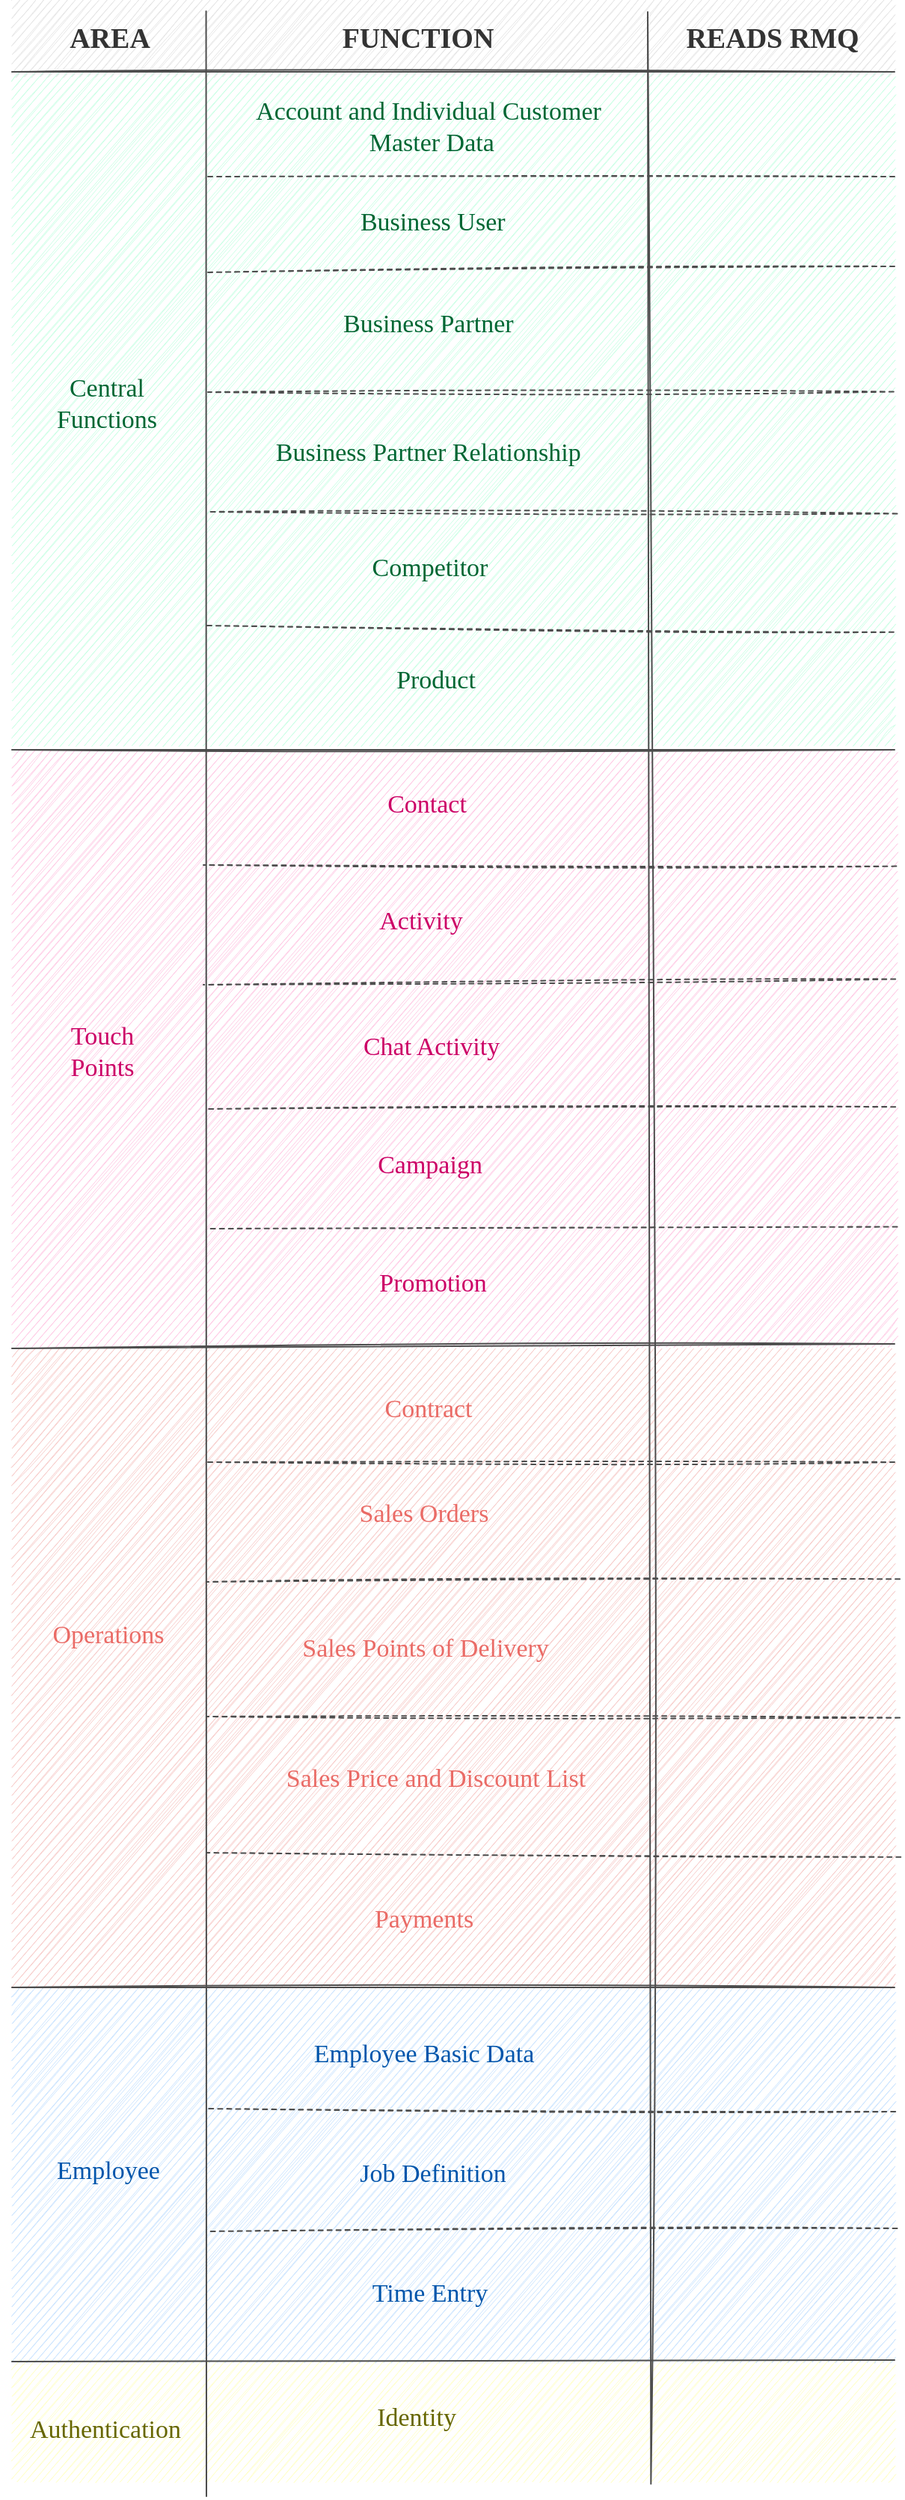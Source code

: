 <mxfile version="18.0.7" type="device"><diagram id="Dcf1bGSY21cH6raNNP4f" name="ページ1"><mxGraphModel dx="1833" dy="620" grid="1" gridSize="10" guides="1" tooltips="1" connect="1" arrows="1" fold="1" page="1" pageScale="1" pageWidth="827" pageHeight="1169" math="0" shadow="0"><root><mxCell id="0"/><mxCell id="1" parent="0"/><mxCell id="YIzICO1tVJjEdYqcaM1M-1" value="" style="rounded=0;whiteSpace=wrap;html=1;sketch=1;strokeColor=none;fillColor=#FFFFCC;" parent="1" vertex="1"><mxGeometry x="-180" y="1649" width="590" height="81" as="geometry"/></mxCell><mxCell id="YIzICO1tVJjEdYqcaM1M-2" value="" style="rounded=0;whiteSpace=wrap;html=1;sketch=1;strokeColor=none;fillColor=#CCE5FF;" parent="1" vertex="1"><mxGeometry x="-180" y="1400" width="590" height="250" as="geometry"/></mxCell><mxCell id="YIzICO1tVJjEdYqcaM1M-3" value="" style="rounded=0;whiteSpace=wrap;html=1;sketch=1;strokeColor=none;fillColor=#FFCCE6;" parent="1" vertex="1"><mxGeometry x="-180" y="573" width="590" height="397" as="geometry"/></mxCell><mxCell id="YIzICO1tVJjEdYqcaM1M-4" value="" style="rounded=0;whiteSpace=wrap;html=1;sketch=1;strokeColor=none;fillColor=#CCFFE6;" parent="1" vertex="1"><mxGeometry x="-180" y="120" width="590" height="450" as="geometry"/></mxCell><mxCell id="YIzICO1tVJjEdYqcaM1M-5" value="" style="rounded=0;whiteSpace=wrap;html=1;sketch=1;strokeColor=none;fillColor=#E6E6E6;" parent="1" vertex="1"><mxGeometry x="-180" y="72" width="590" height="51" as="geometry"/></mxCell><mxCell id="YIzICO1tVJjEdYqcaM1M-8" value="READS RMQ" style="text;html=1;align=center;verticalAlign=middle;resizable=0;points=[];autosize=1;strokeColor=none;fillColor=none;fontFamily=Gloria Hallelujah;fontSource=https%3A%2F%2Ffonts.googleapis.com%2Fcss%3Ffamily%3DGloria%2BHallelujah;fontStyle=1;fontSize=19;fontColor=#333333;" parent="1" vertex="1"><mxGeometry x="263" y="83" width="130" height="30" as="geometry"/></mxCell><mxCell id="YIzICO1tVJjEdYqcaM1M-9" value="&lt;span style=&quot;color: rgba(0 , 0 , 0 , 0) ; font-family: monospace ; font-size: 0px&quot;&gt;%3CmxGraphModel%3E%3Croot%3E%3CmxCell%20id%3D%220%22%2F%3E%3CmxCell%20id%3D%221%22%20parent%3D%220%22%2F%3E%3CmxCell%20id%3D%222%22%20value%3D%22Physical%20Inventory%20Document%22%20style%3D%22text%3Bhtml%3D1%3Balign%3Dcenter%3BverticalAlign%3Dmiddle%3Bresizable%3D0%3Bpoints%3D%5B%5D%3Bautosize%3D1%3BstrokeColor%3Dnone%3BfillColor%3Dnone%3BfontSize%3D17%3BfontFamily%3DGloria%20Hallelujah%3BfontColor%3D%23EA6B66%3B%22%20vertex%3D%221%22%20parent%3D%221%22%3E%3CmxGeometry%20x%3D%22-27%22%20y%3D%221059%22%20width%3D%22248%22%20height%3D%2224%22%20as%3D%22geometry%22%2F%3E%3C%2FmxCell%3E%3C%2Froot%3E%3C%2FmxGraphModel%3E&lt;/span&gt;&lt;span style=&quot;color: rgba(0 , 0 , 0 , 0) ; font-family: monospace ; font-size: 0px&quot;&gt;%3CmxGraphModel%3E%3Croot%3E%3CmxCell%20id%3D%220%22%2F%3E%3CmxCell%20id%3D%221%22%20parent%3D%220%22%2F%3E%3CmxCell%20id%3D%222%22%20value%3D%22Physical%20Inventory%20Document%22%20style%3D%22text%3Bhtml%3D1%3Balign%3Dcenter%3BverticalAlign%3Dmiddle%3Bresizable%3D0%3Bpoints%3D%5B%5D%3Bautosize%3D1%3BstrokeColor%3Dnone%3BfillColor%3Dnone%3BfontSize%3D17%3BfontFamily%3DGloria%20Hallelujah%3BfontColor%3D%23EA6B66%3B%22%20vertex%3D%221%22%20parent%3D%221%22%3E%3CmxGeometry%20x%3D%22-27%22%20y%3D%221059%22%20width%3D%22248%22%20height%3D%2224%22%20as%3D%22geometry%22%2F%3E%3C%2FmxCell%3E%3C%2Froot%3E%3C%2FmxGraphModel%3E&lt;/span&gt;" style="rounded=0;whiteSpace=wrap;html=1;sketch=1;strokeColor=none;fillColor=#f8cecc;fontFamily=Gloria Hallelujah;fontSource=https%3A%2F%2Ffonts.googleapis.com%2Fcss%3Ffamily%3DGloria%2BHallelujah;" parent="1" vertex="1"><mxGeometry x="-180" y="973" width="590" height="427" as="geometry"/></mxCell><mxCell id="YIzICO1tVJjEdYqcaM1M-10" value="Operations" style="text;html=1;align=center;verticalAlign=middle;resizable=0;points=[];autosize=1;strokeColor=none;fillColor=none;fontSize=17;fontFamily=Gloria Hallelujah;fontColor=#EA6B66;" parent="1" vertex="1"><mxGeometry x="-166" y="1150" width="100" height="30" as="geometry"/></mxCell><mxCell id="YIzICO1tVJjEdYqcaM1M-12" value="FUNCTION" style="text;html=1;align=center;verticalAlign=middle;resizable=0;points=[];autosize=1;strokeColor=none;fillColor=none;fontFamily=Gloria Hallelujah;fontSource=https%3A%2F%2Ffonts.googleapis.com%2Fcss%3Ffamily%3DGloria%2BHallelujah;fontStyle=1;fontSize=19;fontColor=#333333;" parent="1" vertex="1"><mxGeometry x="31" y="82.5" width="120" height="30" as="geometry"/></mxCell><mxCell id="YIzICO1tVJjEdYqcaM1M-13" value="Touch&lt;br&gt;Points" style="text;html=1;align=center;verticalAlign=middle;resizable=0;points=[];autosize=1;strokeColor=none;fillColor=none;fontSize=17;fontFamily=Gloria Hallelujah;fontColor=#CC0066;" parent="1" vertex="1"><mxGeometry x="-150" y="749.5" width="60" height="50" as="geometry"/></mxCell><mxCell id="YIzICO1tVJjEdYqcaM1M-14" value="" style="endArrow=none;html=1;rounded=0;sketch=1;fontFamily=Gloria Hallelujah;fontSource=https%3A%2F%2Ffonts.googleapis.com%2Fcss%3Ffamily%3DGloria%2BHallelujah;fontSize=17;fontColor=#333333;strokeColor=#4D4D4D;strokeWidth=1;exitX=1;exitY=1;exitDx=0;exitDy=0;" parent="1" edge="1" source="YIzICO1tVJjEdYqcaM1M-3"><mxGeometry width="50" height="50" relative="1" as="geometry"><mxPoint x="910.18" y="973.02" as="sourcePoint"/><mxPoint x="-180" y="973" as="targetPoint"/></mxGeometry></mxCell><mxCell id="YIzICO1tVJjEdYqcaM1M-15" value="Contract" style="text;html=1;align=center;verticalAlign=middle;resizable=0;points=[];autosize=1;strokeColor=none;fillColor=none;fontSize=17;fontFamily=Gloria Hallelujah;fontColor=#EA6B66;" parent="1" vertex="1"><mxGeometry x="53" y="999" width="90" height="30" as="geometry"/></mxCell><mxCell id="YIzICO1tVJjEdYqcaM1M-16" value="AREA" style="text;html=1;align=center;verticalAlign=middle;resizable=0;points=[];autosize=1;strokeColor=none;fillColor=none;fontFamily=Gloria Hallelujah;fontSource=https%3A%2F%2Ffonts.googleapis.com%2Fcss%3Ffamily%3DGloria%2BHallelujah;fontStyle=1;fontSize=19;fontColor=#333333;" parent="1" vertex="1"><mxGeometry x="-150" y="82.5" width="70" height="30" as="geometry"/></mxCell><mxCell id="YIzICO1tVJjEdYqcaM1M-17" value="" style="endArrow=none;html=1;rounded=0;sketch=1;fontFamily=Gloria Hallelujah;fontSource=https%3A%2F%2Ffonts.googleapis.com%2Fcss%3Ffamily%3DGloria%2BHallelujah;fontSize=17;fontColor=#333333;strokeColor=#4D4D4D;strokeWidth=1;" parent="1" edge="1"><mxGeometry width="50" height="50" relative="1" as="geometry"><mxPoint x="410" y="120" as="sourcePoint"/><mxPoint x="-180" y="120" as="targetPoint"/></mxGeometry></mxCell><mxCell id="YIzICO1tVJjEdYqcaM1M-18" value="Central&lt;br&gt;Functions" style="text;html=1;align=center;verticalAlign=middle;resizable=0;points=[];autosize=1;strokeColor=none;fillColor=none;fontSize=17;fontFamily=Gloria Hallelujah;fontColor=#006633;labelBackgroundColor=none;" parent="1" vertex="1"><mxGeometry x="-160" y="320" width="86" height="44" as="geometry"/></mxCell><mxCell id="YIzICO1tVJjEdYqcaM1M-19" value="Business User&amp;nbsp;" style="text;html=1;align=center;verticalAlign=middle;resizable=0;points=[];autosize=1;strokeColor=none;fillColor=none;fontSize=17;fontFamily=Gloria Hallelujah;fontColor=#006633;labelBackgroundColor=none;" parent="1" vertex="1"><mxGeometry x="38.12" y="206" width="130" height="30" as="geometry"/></mxCell><mxCell id="YIzICO1tVJjEdYqcaM1M-20" value="" style="endArrow=none;html=1;rounded=0;sketch=1;fontFamily=Gloria Hallelujah;fontSource=https%3A%2F%2Ffonts.googleapis.com%2Fcss%3Ffamily%3DGloria%2BHallelujah;fontSize=17;fontColor=#333333;strokeColor=#4D4D4D;entryX=0;entryY=0;entryDx=0;entryDy=0;strokeWidth=1;dashed=1;exitX=1.001;exitY=0.601;exitDx=0;exitDy=0;exitPerimeter=0;" parent="1" edge="1" source="YIzICO1tVJjEdYqcaM1M-3"><mxGeometry width="50" height="50" relative="1" as="geometry"><mxPoint x="911" y="813.02" as="sourcePoint"/><mxPoint x="-49" y="813" as="targetPoint"/></mxGeometry></mxCell><mxCell id="YIzICO1tVJjEdYqcaM1M-21" value="Contact" style="text;html=1;align=center;verticalAlign=middle;resizable=0;points=[];autosize=1;strokeColor=none;fillColor=none;fontSize=17;fontFamily=Gloria Hallelujah;fontColor=#CC0066;" parent="1" vertex="1"><mxGeometry x="57" y="595" width="80" height="30" as="geometry"/></mxCell><mxCell id="YIzICO1tVJjEdYqcaM1M-22" value="Campaign" style="text;html=1;align=center;verticalAlign=middle;resizable=0;points=[];autosize=1;strokeColor=none;fillColor=none;fontSize=17;fontFamily=Gloria Hallelujah;fontColor=#CC0066;" parent="1" vertex="1"><mxGeometry x="54" y="836" width="90" height="30" as="geometry"/></mxCell><mxCell id="YIzICO1tVJjEdYqcaM1M-23" value="" style="endArrow=none;html=1;rounded=0;sketch=1;fontFamily=Gloria Hallelujah;fontSource=https%3A%2F%2Ffonts.googleapis.com%2Fcss%3Ffamily%3DGloria%2BHallelujah;fontSize=17;fontColor=#333333;strokeColor=#4D4D4D;entryX=0;entryY=0;entryDx=0;entryDy=0;strokeWidth=1;dashed=1;" parent="1" edge="1"><mxGeometry width="50" height="50" relative="1" as="geometry"><mxPoint x="410" y="250" as="sourcePoint"/><mxPoint x="-50" y="254" as="targetPoint"/></mxGeometry></mxCell><mxCell id="YIzICO1tVJjEdYqcaM1M-24" value="" style="endArrow=none;html=1;rounded=0;sketch=1;fontFamily=Gloria Hallelujah;fontSource=https%3A%2F%2Ffonts.googleapis.com%2Fcss%3Ffamily%3DGloria%2BHallelujah;fontSize=17;fontColor=#333333;strokeColor=#4D4D4D;entryX=0.113;entryY=0.01;entryDx=0;entryDy=0;entryPerimeter=0;strokeWidth=1;exitX=0.724;exitY=1.021;exitDx=0;exitDy=0;exitPerimeter=0;" parent="1" source="YIzICO1tVJjEdYqcaM1M-1" edge="1"><mxGeometry width="50" height="50" relative="1" as="geometry"><mxPoint x="245" y="1710" as="sourcePoint"/><mxPoint x="245.0" y="80.0" as="targetPoint"/></mxGeometry></mxCell><mxCell id="YIzICO1tVJjEdYqcaM1M-29" value="Business Partner&amp;nbsp;" style="text;html=1;align=center;verticalAlign=middle;resizable=0;points=[];autosize=1;strokeColor=none;fillColor=none;fontSize=17;fontFamily=Gloria Hallelujah;fontColor=#006633;labelBackgroundColor=none;" parent="1" vertex="1"><mxGeometry x="20.0" y="274" width="160" height="30" as="geometry"/></mxCell><mxCell id="YIzICO1tVJjEdYqcaM1M-33" value="" style="endArrow=none;html=1;rounded=0;sketch=1;fontFamily=Gloria Hallelujah;fontSource=https%3A%2F%2Ffonts.googleapis.com%2Fcss%3Ffamily%3DGloria%2BHallelujah;fontSize=17;fontColor=#333333;strokeColor=#4D4D4D;strokeWidth=1;exitX=1;exitY=0;exitDx=0;exitDy=0;" parent="1" edge="1" source="YIzICO1tVJjEdYqcaM1M-3"><mxGeometry width="50" height="50" relative="1" as="geometry"><mxPoint x="910.18" y="573.02" as="sourcePoint"/><mxPoint x="-180" y="573" as="targetPoint"/></mxGeometry></mxCell><mxCell id="YIzICO1tVJjEdYqcaM1M-35" value="" style="endArrow=none;html=1;rounded=0;sketch=1;fontFamily=Gloria Hallelujah;fontSource=https%3A%2F%2Ffonts.googleapis.com%2Fcss%3Ffamily%3DGloria%2BHallelujah;fontSize=17;fontColor=#333333;strokeColor=#4D4D4D;entryX=0;entryY=0;entryDx=0;entryDy=0;strokeWidth=1;dashed=1;exitX=0.999;exitY=0.475;exitDx=0;exitDy=0;exitPerimeter=0;" parent="1" edge="1" source="YIzICO1tVJjEdYqcaM1M-4"><mxGeometry width="50" height="50" relative="1" as="geometry"><mxPoint x="400" y="330" as="sourcePoint"/><mxPoint x="-49" y="334" as="targetPoint"/></mxGeometry></mxCell><mxCell id="YIzICO1tVJjEdYqcaM1M-36" value="Account and Individual Customer&lt;br&gt;&amp;nbsp;Master Data" style="text;html=1;align=center;verticalAlign=middle;resizable=0;points=[];autosize=1;strokeColor=none;fillColor=none;fontSize=17;fontFamily=Gloria Hallelujah;fontColor=#006633;labelBackgroundColor=none;" parent="1" vertex="1"><mxGeometry x="-47" y="132" width="290" height="50" as="geometry"/></mxCell><mxCell id="YIzICO1tVJjEdYqcaM1M-37" value="" style="endArrow=none;html=1;rounded=0;sketch=1;fontFamily=Gloria Hallelujah;fontSource=https%3A%2F%2Ffonts.googleapis.com%2Fcss%3Ffamily%3DGloria%2BHallelujah;fontSize=17;fontColor=#333333;strokeColor=#4D4D4D;entryX=0;entryY=0;entryDx=0;entryDy=0;strokeWidth=1;dashed=1;exitX=1.003;exitY=0.656;exitDx=0;exitDy=0;exitPerimeter=0;" parent="1" edge="1" source="YIzICO1tVJjEdYqcaM1M-4"><mxGeometry width="50" height="50" relative="1" as="geometry"><mxPoint x="910" y="414.02" as="sourcePoint"/><mxPoint x="-50" y="414" as="targetPoint"/></mxGeometry></mxCell><mxCell id="YIzICO1tVJjEdYqcaM1M-38" value="Competitor" style="text;html=1;align=center;verticalAlign=middle;resizable=0;points=[];autosize=1;strokeColor=none;fillColor=none;fontSize=17;fontFamily=Gloria Hallelujah;fontColor=#006633;labelBackgroundColor=none;" parent="1" vertex="1"><mxGeometry x="44.0" y="437" width="110" height="30" as="geometry"/></mxCell><mxCell id="YIzICO1tVJjEdYqcaM1M-39" value="" style="endArrow=none;html=1;rounded=0;sketch=1;fontFamily=Gloria Hallelujah;fontSource=https%3A%2F%2Ffonts.googleapis.com%2Fcss%3Ffamily%3DGloria%2BHallelujah;fontSize=17;fontColor=#333333;strokeColor=#4D4D4D;entryX=0;entryY=0;entryDx=0;entryDy=0;strokeWidth=1;dashed=1;exitX=1.003;exitY=0.803;exitDx=0;exitDy=0;exitPerimeter=0;" parent="1" edge="1" source="YIzICO1tVJjEdYqcaM1M-3"><mxGeometry width="50" height="50" relative="1" as="geometry"><mxPoint x="910" y="893.02" as="sourcePoint"/><mxPoint x="-50" y="893" as="targetPoint"/></mxGeometry></mxCell><mxCell id="YIzICO1tVJjEdYqcaM1M-40" value="Promotion" style="text;html=1;align=center;verticalAlign=middle;resizable=0;points=[];autosize=1;strokeColor=none;fillColor=none;fontSize=17;fontFamily=Gloria Hallelujah;fontColor=#CC0066;" parent="1" vertex="1"><mxGeometry x="51" y="915" width="100" height="30" as="geometry"/></mxCell><mxCell id="YIzICO1tVJjEdYqcaM1M-41" value="" style="endArrow=none;html=1;rounded=0;sketch=1;fontFamily=Gloria Hallelujah;fontSource=https%3A%2F%2Ffonts.googleapis.com%2Fcss%3Ffamily%3DGloria%2BHallelujah;fontSize=17;fontColor=#333333;strokeColor=#4D4D4D;entryX=0;entryY=0;entryDx=0;entryDy=0;strokeWidth=1;dashed=1;" parent="1" edge="1"><mxGeometry width="50" height="50" relative="1" as="geometry"><mxPoint x="410" y="190" as="sourcePoint"/><mxPoint x="-50" y="190" as="targetPoint"/></mxGeometry></mxCell><mxCell id="YIzICO1tVJjEdYqcaM1M-42" value="Business Partner Relationship&amp;nbsp;" style="text;html=1;align=center;verticalAlign=middle;resizable=0;points=[];autosize=1;strokeColor=none;fillColor=none;fontSize=17;fontFamily=Gloria Hallelujah;fontColor=#006633;labelBackgroundColor=none;" parent="1" vertex="1"><mxGeometry x="-35.0" y="360" width="270" height="30" as="geometry"/></mxCell><mxCell id="YIzICO1tVJjEdYqcaM1M-43" value="" style="endArrow=none;html=1;rounded=0;sketch=1;fontFamily=Gloria Hallelujah;fontSource=https%3A%2F%2Ffonts.googleapis.com%2Fcss%3Ffamily%3DGloria%2BHallelujah;fontSize=17;fontColor=#333333;strokeColor=#4D4D4D;entryX=0;entryY=0;entryDx=0;entryDy=0;strokeWidth=1;dashed=1;" parent="1" edge="1"><mxGeometry width="50" height="50" relative="1" as="geometry"><mxPoint x="410" y="1049" as="sourcePoint"/><mxPoint x="-49" y="1049" as="targetPoint"/></mxGeometry></mxCell><mxCell id="YIzICO1tVJjEdYqcaM1M-44" value="" style="endArrow=none;html=1;rounded=0;sketch=1;fontFamily=Gloria Hallelujah;fontSource=https%3A%2F%2Ffonts.googleapis.com%2Fcss%3Ffamily%3DGloria%2BHallelujah;fontSize=17;fontColor=#333333;strokeColor=#4D4D4D;entryX=0;entryY=0;entryDx=0;entryDy=0;strokeWidth=1;dashed=1;exitX=1.006;exitY=0.361;exitDx=0;exitDy=0;exitPerimeter=0;" parent="1" edge="1" source="YIzICO1tVJjEdYqcaM1M-9"><mxGeometry width="50" height="50" relative="1" as="geometry"><mxPoint x="910" y="1129.02" as="sourcePoint"/><mxPoint x="-50" y="1129" as="targetPoint"/></mxGeometry></mxCell><mxCell id="YIzICO1tVJjEdYqcaM1M-45" value="Sales Orders" style="text;html=1;align=center;verticalAlign=middle;resizable=0;points=[];autosize=1;strokeColor=none;fillColor=none;fontSize=17;fontFamily=Gloria Hallelujah;fontColor=#EA6B66;" parent="1" vertex="1"><mxGeometry x="35" y="1069" width="120" height="30" as="geometry"/></mxCell><mxCell id="YIzICO1tVJjEdYqcaM1M-46" value="Sales Points of Delivery" style="text;html=1;align=center;verticalAlign=middle;resizable=0;points=[];autosize=1;strokeColor=none;fillColor=none;fontSize=17;fontFamily=Gloria Hallelujah;fontColor=#EA6B66;" parent="1" vertex="1"><mxGeometry x="-9" y="1159" width="210" height="30" as="geometry"/></mxCell><mxCell id="YIzICO1tVJjEdYqcaM1M-47" value="" style="endArrow=none;html=1;rounded=0;sketch=1;fontFamily=Gloria Hallelujah;fontSource=https%3A%2F%2Ffonts.googleapis.com%2Fcss%3Ffamily%3DGloria%2BHallelujah;fontSize=17;fontColor=#333333;strokeColor=#4D4D4D;entryX=0;entryY=0;entryDx=0;entryDy=0;strokeWidth=1;dashed=1;exitX=1.006;exitY=0.578;exitDx=0;exitDy=0;exitPerimeter=0;" parent="1" edge="1" source="YIzICO1tVJjEdYqcaM1M-9"><mxGeometry width="50" height="50" relative="1" as="geometry"><mxPoint x="910" y="1219.02" as="sourcePoint"/><mxPoint x="-50" y="1219" as="targetPoint"/></mxGeometry></mxCell><mxCell id="YIzICO1tVJjEdYqcaM1M-48" value="Sales Price and Discount List" style="text;html=1;align=center;verticalAlign=middle;resizable=0;points=[];autosize=1;strokeColor=none;fillColor=none;fontSize=17;fontFamily=Gloria Hallelujah;fontColor=#EA6B66;" parent="1" vertex="1"><mxGeometry x="-22" y="1246" width="250" height="30" as="geometry"/></mxCell><mxCell id="YIzICO1tVJjEdYqcaM1M-49" value="" style="endArrow=none;html=1;rounded=0;sketch=1;fontFamily=Gloria Hallelujah;fontSource=https%3A%2F%2Ffonts.googleapis.com%2Fcss%3Ffamily%3DGloria%2BHallelujah;fontSize=17;fontColor=#333333;strokeColor=#4D4D4D;strokeWidth=1;exitX=1;exitY=1;exitDx=0;exitDy=0;" parent="1" edge="1" source="YIzICO1tVJjEdYqcaM1M-9"><mxGeometry width="50" height="50" relative="1" as="geometry"><mxPoint x="910.18" y="1400.02" as="sourcePoint"/><mxPoint x="-180" y="1400" as="targetPoint"/></mxGeometry></mxCell><mxCell id="YIzICO1tVJjEdYqcaM1M-50" value="Employee" style="text;html=1;align=center;verticalAlign=middle;resizable=0;points=[];autosize=1;strokeColor=none;fillColor=none;fontSize=17;fontFamily=Gloria Hallelujah;fontColor=#0055AB;" parent="1" vertex="1"><mxGeometry x="-161" y="1508" width="90" height="30" as="geometry"/></mxCell><mxCell id="YIzICO1tVJjEdYqcaM1M-51" value="" style="endArrow=none;html=1;rounded=0;sketch=1;fontFamily=Gloria Hallelujah;fontSource=https%3A%2F%2Ffonts.googleapis.com%2Fcss%3Ffamily%3DGloria%2BHallelujah;fontSize=17;fontColor=#333333;strokeColor=#4D4D4D;entryX=0;entryY=0;entryDx=0;entryDy=0;strokeWidth=1;dashed=1;exitX=1.001;exitY=0.332;exitDx=0;exitDy=0;exitPerimeter=0;" parent="1" edge="1" source="YIzICO1tVJjEdYqcaM1M-2"><mxGeometry width="50" height="50" relative="1" as="geometry"><mxPoint x="910" y="1481.02" as="sourcePoint"/><mxPoint x="-50" y="1481" as="targetPoint"/></mxGeometry></mxCell><mxCell id="YIzICO1tVJjEdYqcaM1M-52" value="Employee Basic Data" style="text;html=1;align=center;verticalAlign=middle;resizable=0;points=[];autosize=1;strokeColor=none;fillColor=none;fontSize=17;fontFamily=Gloria Hallelujah;fontColor=#0055AB;" parent="1" vertex="1"><mxGeometry x="5" y="1430" width="180" height="30" as="geometry"/></mxCell><mxCell id="YIzICO1tVJjEdYqcaM1M-53" value="" style="endArrow=none;html=1;rounded=0;sketch=1;fontFamily=Gloria Hallelujah;fontSource=https%3A%2F%2Ffonts.googleapis.com%2Fcss%3Ffamily%3DGloria%2BHallelujah;fontSize=17;fontColor=#333333;strokeColor=#4D4D4D;entryX=0;entryY=0;entryDx=0;entryDy=0;strokeWidth=1;dashed=1;exitX=1.003;exitY=0.644;exitDx=0;exitDy=0;exitPerimeter=0;" parent="1" edge="1" source="YIzICO1tVJjEdYqcaM1M-2"><mxGeometry width="50" height="50" relative="1" as="geometry"><mxPoint x="910" y="1563.02" as="sourcePoint"/><mxPoint x="-50" y="1563" as="targetPoint"/></mxGeometry></mxCell><mxCell id="YIzICO1tVJjEdYqcaM1M-54" value="Job Definition" style="text;html=1;align=center;verticalAlign=middle;resizable=0;points=[];autosize=1;strokeColor=none;fillColor=none;fontSize=17;fontFamily=Gloria Hallelujah;fontColor=#0055AB;" parent="1" vertex="1"><mxGeometry x="36" y="1510" width="130" height="30" as="geometry"/></mxCell><mxCell id="YIzICO1tVJjEdYqcaM1M-55" value="Time Entry" style="text;html=1;align=center;verticalAlign=middle;resizable=0;points=[];autosize=1;strokeColor=none;fillColor=none;fontSize=17;fontFamily=Gloria Hallelujah;fontColor=#0055AB;" parent="1" vertex="1"><mxGeometry x="44" y="1590" width="110" height="30" as="geometry"/></mxCell><mxCell id="YIzICO1tVJjEdYqcaM1M-56" value="" style="endArrow=none;html=1;rounded=0;sketch=1;fontFamily=Gloria Hallelujah;fontSource=https%3A%2F%2Ffonts.googleapis.com%2Fcss%3Ffamily%3DGloria%2BHallelujah;fontSize=17;fontColor=#333333;strokeColor=#4D4D4D;entryX=0.113;entryY=0.01;entryDx=0;entryDy=0;entryPerimeter=0;strokeWidth=1;" parent="1" edge="1"><mxGeometry width="50" height="50" relative="1" as="geometry"><mxPoint x="-50" y="1740" as="sourcePoint"/><mxPoint x="-50.22" y="79.51" as="targetPoint"/></mxGeometry></mxCell><mxCell id="YIzICO1tVJjEdYqcaM1M-57" value="" style="endArrow=none;html=1;rounded=0;sketch=1;fontFamily=Gloria Hallelujah;fontSource=https%3A%2F%2Ffonts.googleapis.com%2Fcss%3Ffamily%3DGloria%2BHallelujah;fontSize=17;fontColor=#333333;strokeColor=#4D4D4D;strokeWidth=1;exitX=1;exitY=0;exitDx=0;exitDy=0;" parent="1" edge="1" source="YIzICO1tVJjEdYqcaM1M-1"><mxGeometry width="50" height="50" relative="1" as="geometry"><mxPoint x="910.18" y="1650.02" as="sourcePoint"/><mxPoint x="-180" y="1650" as="targetPoint"/></mxGeometry></mxCell><mxCell id="YIzICO1tVJjEdYqcaM1M-58" value="Authentication" style="text;html=1;align=center;verticalAlign=middle;resizable=0;points=[];autosize=1;strokeColor=none;fillColor=none;fontSize=17;fontFamily=Gloria Hallelujah;fontColor=#666600;" parent="1" vertex="1"><mxGeometry x="-188" y="1681" width="140" height="30" as="geometry"/></mxCell><mxCell id="YIzICO1tVJjEdYqcaM1M-59" value="Identity" style="text;html=1;align=center;verticalAlign=middle;resizable=0;points=[];autosize=1;strokeColor=none;fillColor=none;fontSize=17;fontFamily=Gloria Hallelujah;fontColor=#666600;" parent="1" vertex="1"><mxGeometry x="45" y="1673" width="90" height="30" as="geometry"/></mxCell><mxCell id="YIzICO1tVJjEdYqcaM1M-60" value="" style="endArrow=none;html=1;rounded=0;sketch=1;fontFamily=Gloria Hallelujah;fontSource=https%3A%2F%2Ffonts.googleapis.com%2Fcss%3Ffamily%3DGloria%2BHallelujah;fontSize=17;fontColor=#333333;strokeColor=#4D4D4D;entryX=0;entryY=0;entryDx=0;entryDy=0;strokeWidth=1;dashed=1;exitX=0.999;exitY=0.832;exitDx=0;exitDy=0;exitPerimeter=0;" parent="1" edge="1" source="YIzICO1tVJjEdYqcaM1M-4"><mxGeometry width="50" height="50" relative="1" as="geometry"><mxPoint x="910" y="490.02" as="sourcePoint"/><mxPoint x="-50" y="490" as="targetPoint"/></mxGeometry></mxCell><mxCell id="YIzICO1tVJjEdYqcaM1M-61" value="Product" style="text;html=1;align=center;verticalAlign=middle;resizable=0;points=[];autosize=1;strokeColor=none;fillColor=none;fontSize=17;fontFamily=Gloria Hallelujah;fontColor=#006633;labelBackgroundColor=none;" parent="1" vertex="1"><mxGeometry x="63.0" y="512" width="80" height="30" as="geometry"/></mxCell><mxCell id="YIzICO1tVJjEdYqcaM1M-62" value="Payments" style="text;html=1;align=center;verticalAlign=middle;resizable=0;points=[];autosize=1;strokeColor=none;fillColor=none;fontSize=17;fontFamily=Gloria Hallelujah;fontColor=#EA6B66;" parent="1" vertex="1"><mxGeometry x="50" y="1340" width="90" height="30" as="geometry"/></mxCell><mxCell id="YIzICO1tVJjEdYqcaM1M-63" value="" style="endArrow=none;html=1;rounded=0;sketch=1;fontFamily=Gloria Hallelujah;fontSource=https%3A%2F%2Ffonts.googleapis.com%2Fcss%3Ffamily%3DGloria%2BHallelujah;fontSize=17;fontColor=#333333;strokeColor=#4D4D4D;entryX=0;entryY=0;entryDx=0;entryDy=0;strokeWidth=1;dashed=1;exitX=1.007;exitY=0.796;exitDx=0;exitDy=0;exitPerimeter=0;" parent="1" edge="1" source="YIzICO1tVJjEdYqcaM1M-9"><mxGeometry width="50" height="50" relative="1" as="geometry"><mxPoint x="910" y="1310.02" as="sourcePoint"/><mxPoint x="-50.0" y="1310" as="targetPoint"/></mxGeometry></mxCell><mxCell id="YIzICO1tVJjEdYqcaM1M-68" value="" style="endArrow=none;html=1;rounded=0;sketch=1;fontFamily=Gloria Hallelujah;fontSource=https%3A%2F%2Ffonts.googleapis.com%2Fcss%3Ffamily%3DGloria%2BHallelujah;fontSize=17;fontColor=#333333;strokeColor=#4D4D4D;entryX=0;entryY=0;entryDx=0;entryDy=0;strokeWidth=1;dashed=1;exitX=1.001;exitY=0.386;exitDx=0;exitDy=0;exitPerimeter=0;" parent="1" edge="1" source="YIzICO1tVJjEdYqcaM1M-3"><mxGeometry width="50" height="50" relative="1" as="geometry"><mxPoint x="908" y="730.02" as="sourcePoint"/><mxPoint x="-52" y="730" as="targetPoint"/></mxGeometry></mxCell><mxCell id="YIzICO1tVJjEdYqcaM1M-69" value="Chat Activity" style="text;html=1;align=center;verticalAlign=middle;resizable=0;points=[];autosize=1;strokeColor=none;fillColor=none;fontSize=17;fontFamily=Gloria Hallelujah;fontColor=#CC0066;" parent="1" vertex="1"><mxGeometry x="35" y="756.5" width="130" height="30" as="geometry"/></mxCell><mxCell id="YLjbscKzj6j_boAtAacx-2" value="" style="endArrow=none;html=1;rounded=0;sketch=1;fontFamily=Gloria Hallelujah;fontSource=https%3A%2F%2Ffonts.googleapis.com%2Fcss%3Ffamily%3DGloria%2BHallelujah;fontSize=17;fontColor=#333333;strokeColor=#4D4D4D;entryX=0;entryY=0;entryDx=0;entryDy=0;strokeWidth=1;dashed=1;exitX=1.002;exitY=0.196;exitDx=0;exitDy=0;exitPerimeter=0;" parent="1" edge="1" source="YIzICO1tVJjEdYqcaM1M-3"><mxGeometry width="50" height="50" relative="1" as="geometry"><mxPoint x="908" y="650.02" as="sourcePoint"/><mxPoint x="-52" y="650" as="targetPoint"/></mxGeometry></mxCell><mxCell id="YLjbscKzj6j_boAtAacx-3" value="Activity" style="text;html=1;align=center;verticalAlign=middle;resizable=0;points=[];autosize=1;strokeColor=none;fillColor=none;fontSize=17;fontFamily=Gloria Hallelujah;fontColor=#CC0066;" parent="1" vertex="1"><mxGeometry x="53" y="673" width="80" height="30" as="geometry"/></mxCell></root></mxGraphModel></diagram></mxfile>